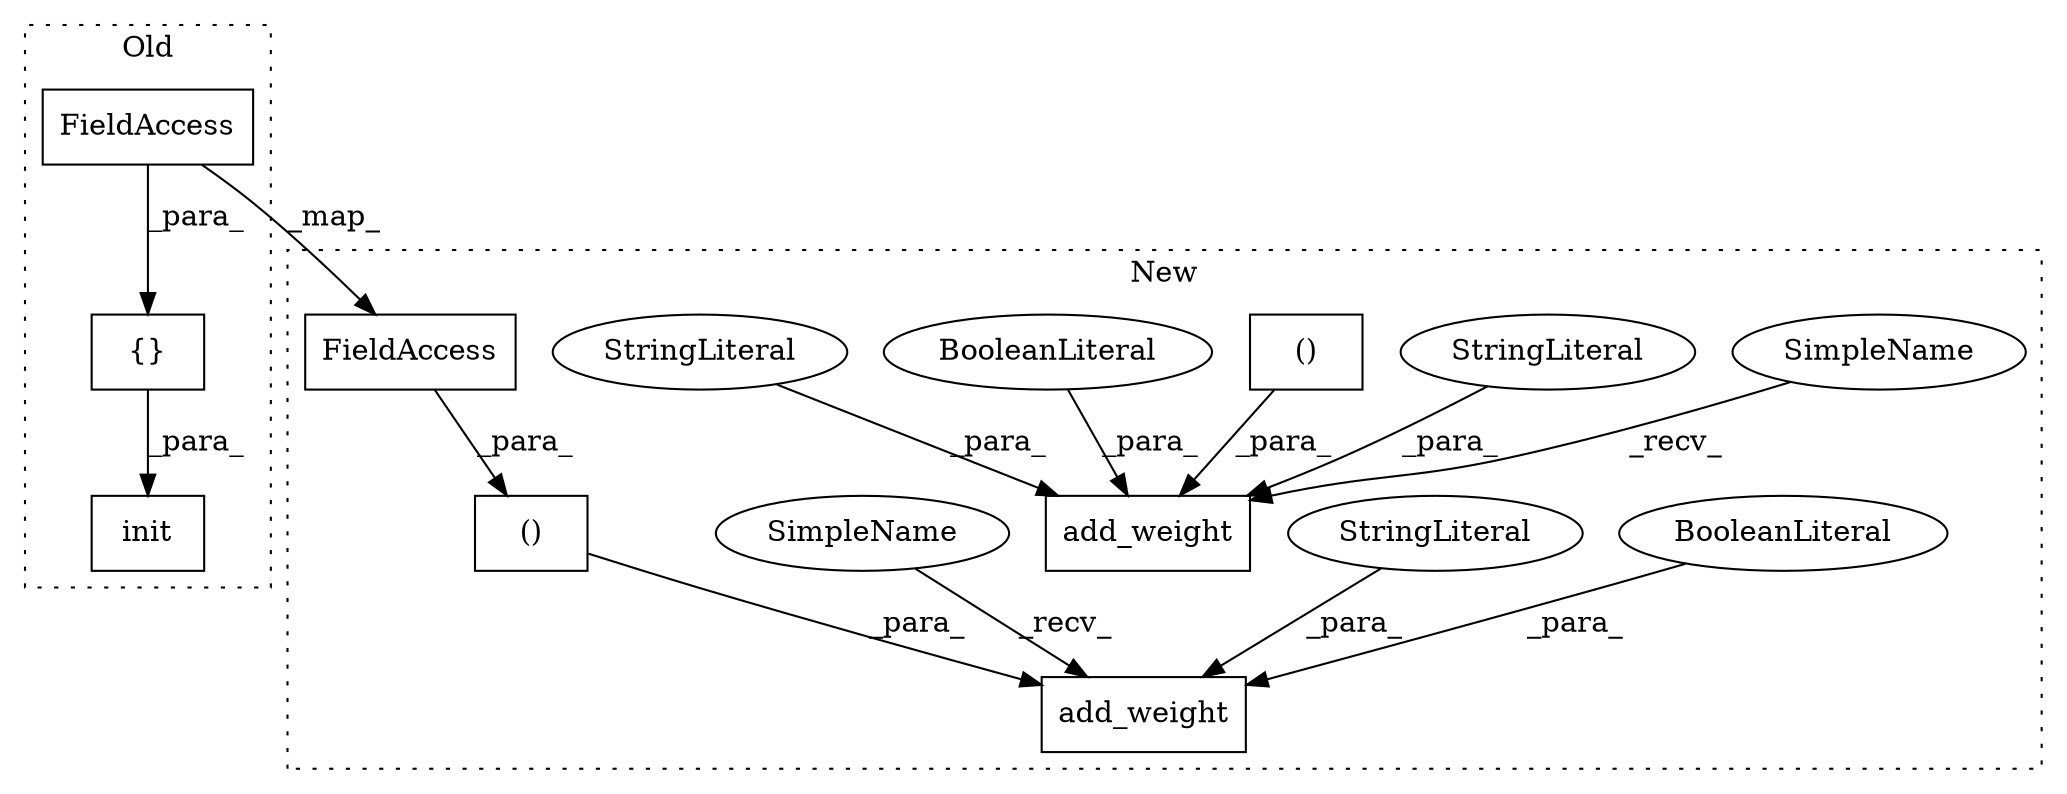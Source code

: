 digraph G {
subgraph cluster0 {
1 [label="init" a="32" s="70488,70534" l="5,1" shape="box"];
5 [label="{}" a="4" s="70502,70533" l="1,1" shape="box"];
12 [label="FieldAccess" a="22" s="70519" l="14" shape="box"];
label = "Old";
style="dotted";
}
subgraph cluster1 {
2 [label="add_weight" a="32" s="70517,70592" l="11,1" shape="box"];
3 [label="StringLiteral" a="45" s="70580" l="7" shape="ellipse"];
4 [label="()" a="106" s="70540" l="38" shape="box"];
6 [label="add_weight" a="32" s="70402,70485" l="11,1" shape="box"];
7 [label="()" a="106" s="70427" l="42" shape="box"];
8 [label="BooleanLiteral" a="9" s="70481" l="4" shape="ellipse"];
9 [label="BooleanLiteral" a="9" s="70588" l="4" shape="ellipse"];
10 [label="StringLiteral" a="45" s="70528" l="6" shape="ellipse"];
11 [label="StringLiteral" a="45" s="70413" l="8" shape="ellipse"];
13 [label="FieldAccess" a="22" s="70455" l="14" shape="box"];
14 [label="SimpleName" a="42" s="70397" l="4" shape="ellipse"];
15 [label="SimpleName" a="42" s="70512" l="4" shape="ellipse"];
label = "New";
style="dotted";
}
3 -> 2 [label="_para_"];
4 -> 2 [label="_para_"];
5 -> 1 [label="_para_"];
7 -> 6 [label="_para_"];
8 -> 6 [label="_para_"];
9 -> 2 [label="_para_"];
10 -> 2 [label="_para_"];
11 -> 6 [label="_para_"];
12 -> 13 [label="_map_"];
12 -> 5 [label="_para_"];
13 -> 7 [label="_para_"];
14 -> 6 [label="_recv_"];
15 -> 2 [label="_recv_"];
}